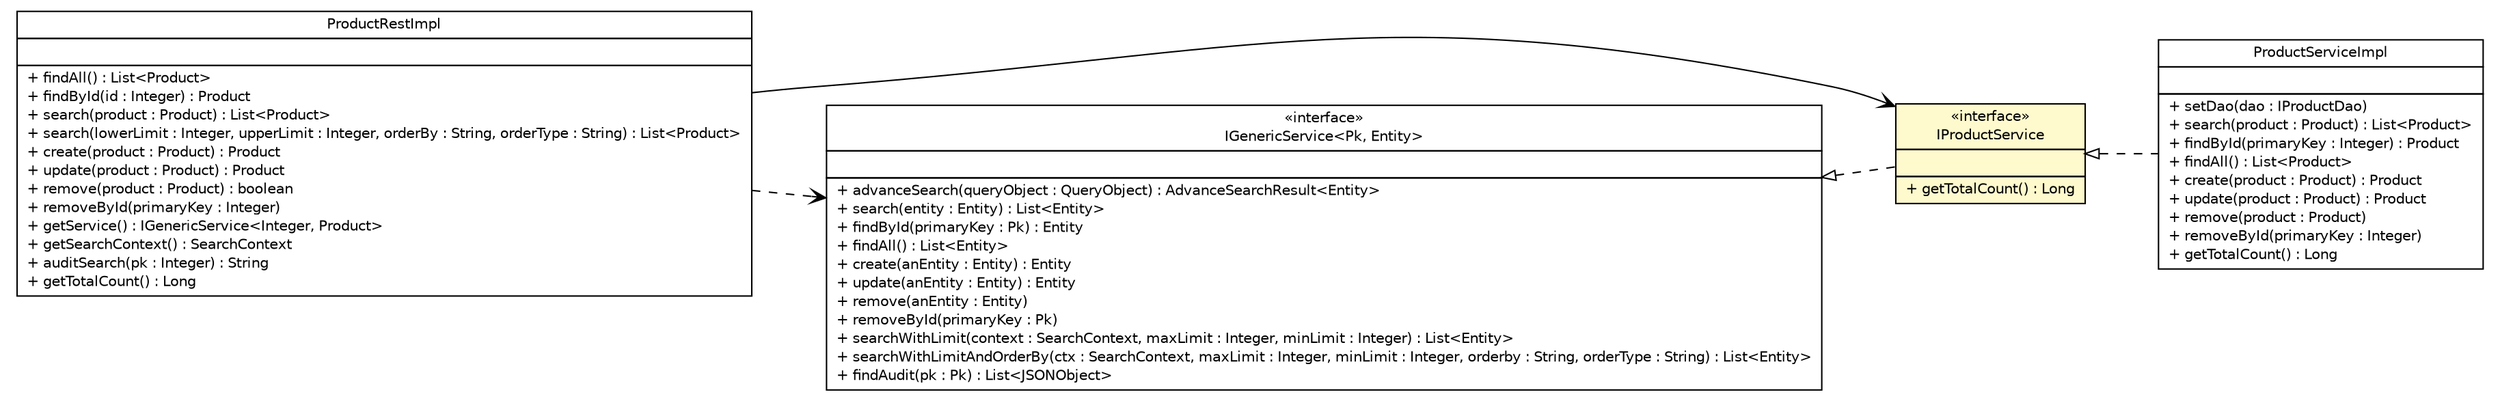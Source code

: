 #!/usr/local/bin/dot
#
# Class diagram 
# Generated by UMLGraph version 5.1 (http://www.umlgraph.org/)
#

digraph G {
	edge [fontname="Helvetica",fontsize=10,labelfontname="Helvetica",labelfontsize=10];
	node [fontname="Helvetica",fontsize=10,shape=plaintext];
	nodesep=0.25;
	ranksep=0.5;
	rankdir=LR;
	// com.inn.headstartdemo.service.IProductService
	c23454 [label=<<table title="com.inn.headstartdemo.service.IProductService" border="0" cellborder="1" cellspacing="0" cellpadding="2" port="p" bgcolor="lemonChiffon" href="./IProductService.html">
		<tr><td><table border="0" cellspacing="0" cellpadding="1">
<tr><td align="center" balign="center"> &#171;interface&#187; </td></tr>
<tr><td align="center" balign="center"> IProductService </td></tr>
		</table></td></tr>
		<tr><td><table border="0" cellspacing="0" cellpadding="1">
<tr><td align="left" balign="left">  </td></tr>
		</table></td></tr>
		<tr><td><table border="0" cellspacing="0" cellpadding="1">
<tr><td align="left" balign="left"> + getTotalCount() : Long </td></tr>
		</table></td></tr>
		</table>>, fontname="Helvetica", fontcolor="black", fontsize=10.0];
	// com.inn.headstartdemo.service.generic.IGenericService<Pk, Entity>
	c23476 [label=<<table title="com.inn.headstartdemo.service.generic.IGenericService" border="0" cellborder="1" cellspacing="0" cellpadding="2" port="p" href="./generic/IGenericService.html">
		<tr><td><table border="0" cellspacing="0" cellpadding="1">
<tr><td align="center" balign="center"> &#171;interface&#187; </td></tr>
<tr><td align="center" balign="center"> IGenericService&lt;Pk, Entity&gt; </td></tr>
		</table></td></tr>
		<tr><td><table border="0" cellspacing="0" cellpadding="1">
<tr><td align="left" balign="left">  </td></tr>
		</table></td></tr>
		<tr><td><table border="0" cellspacing="0" cellpadding="1">
<tr><td align="left" balign="left"> + advanceSearch(queryObject : QueryObject) : AdvanceSearchResult&lt;Entity&gt; </td></tr>
<tr><td align="left" balign="left"> + search(entity : Entity) : List&lt;Entity&gt; </td></tr>
<tr><td align="left" balign="left"> + findById(primaryKey : Pk) : Entity </td></tr>
<tr><td align="left" balign="left"> + findAll() : List&lt;Entity&gt; </td></tr>
<tr><td align="left" balign="left"> + create(anEntity : Entity) : Entity </td></tr>
<tr><td align="left" balign="left"> + update(anEntity : Entity) : Entity </td></tr>
<tr><td align="left" balign="left"> + remove(anEntity : Entity) </td></tr>
<tr><td align="left" balign="left"> + removeById(primaryKey : Pk) </td></tr>
<tr><td align="left" balign="left"> + searchWithLimit(context : SearchContext, maxLimit : Integer, minLimit : Integer) : List&lt;Entity&gt; </td></tr>
<tr><td align="left" balign="left"> + searchWithLimitAndOrderBy(ctx : SearchContext, maxLimit : Integer, minLimit : Integer, orderby : String, orderType : String) : List&lt;Entity&gt; </td></tr>
<tr><td align="left" balign="left"> + findAudit(pk : Pk) : List&lt;JSONObject&gt; </td></tr>
		</table></td></tr>
		</table>>, fontname="Helvetica", fontcolor="black", fontsize=10.0];
	// com.inn.headstartdemo.service.impl.ProductServiceImpl
	c23478 [label=<<table title="com.inn.headstartdemo.service.impl.ProductServiceImpl" border="0" cellborder="1" cellspacing="0" cellpadding="2" port="p" href="./impl/ProductServiceImpl.html">
		<tr><td><table border="0" cellspacing="0" cellpadding="1">
<tr><td align="center" balign="center"> ProductServiceImpl </td></tr>
		</table></td></tr>
		<tr><td><table border="0" cellspacing="0" cellpadding="1">
<tr><td align="left" balign="left">  </td></tr>
		</table></td></tr>
		<tr><td><table border="0" cellspacing="0" cellpadding="1">
<tr><td align="left" balign="left"> + setDao(dao : IProductDao) </td></tr>
<tr><td align="left" balign="left"> + search(product : Product) : List&lt;Product&gt; </td></tr>
<tr><td align="left" balign="left"> + findById(primaryKey : Integer) : Product </td></tr>
<tr><td align="left" balign="left"> + findAll() : List&lt;Product&gt; </td></tr>
<tr><td align="left" balign="left"> + create(product : Product) : Product </td></tr>
<tr><td align="left" balign="left"> + update(product : Product) : Product </td></tr>
<tr><td align="left" balign="left"> + remove(product : Product) </td></tr>
<tr><td align="left" balign="left"> + removeById(primaryKey : Integer) </td></tr>
<tr><td align="left" balign="left"> + getTotalCount() : Long </td></tr>
		</table></td></tr>
		</table>>, fontname="Helvetica", fontcolor="black", fontsize=10.0];
	// com.inn.headstartdemo.rest.impl.ProductRestImpl
	c23538 [label=<<table title="com.inn.headstartdemo.rest.impl.ProductRestImpl" border="0" cellborder="1" cellspacing="0" cellpadding="2" port="p" href="../rest/impl/ProductRestImpl.html">
		<tr><td><table border="0" cellspacing="0" cellpadding="1">
<tr><td align="center" balign="center"> ProductRestImpl </td></tr>
		</table></td></tr>
		<tr><td><table border="0" cellspacing="0" cellpadding="1">
<tr><td align="left" balign="left">  </td></tr>
		</table></td></tr>
		<tr><td><table border="0" cellspacing="0" cellpadding="1">
<tr><td align="left" balign="left"> + findAll() : List&lt;Product&gt; </td></tr>
<tr><td align="left" balign="left"> + findById(id : Integer) : Product </td></tr>
<tr><td align="left" balign="left"> + search(product : Product) : List&lt;Product&gt; </td></tr>
<tr><td align="left" balign="left"> + search(lowerLimit : Integer, upperLimit : Integer, orderBy : String, orderType : String) : List&lt;Product&gt; </td></tr>
<tr><td align="left" balign="left"> + create(product : Product) : Product </td></tr>
<tr><td align="left" balign="left"> + update(product : Product) : Product </td></tr>
<tr><td align="left" balign="left"> + remove(product : Product) : boolean </td></tr>
<tr><td align="left" balign="left"> + removeById(primaryKey : Integer) </td></tr>
<tr><td align="left" balign="left"> + getService() : IGenericService&lt;Integer, Product&gt; </td></tr>
<tr><td align="left" balign="left"> + getSearchContext() : SearchContext </td></tr>
<tr><td align="left" balign="left"> + auditSearch(pk : Integer) : String </td></tr>
<tr><td align="left" balign="left"> + getTotalCount() : Long </td></tr>
		</table></td></tr>
		</table>>, fontname="Helvetica", fontcolor="black", fontsize=10.0];
	//com.inn.headstartdemo.service.IProductService implements com.inn.headstartdemo.service.generic.IGenericService<Pk, Entity>
	c23476:p -> c23454:p [dir=back,arrowtail=empty,style=dashed];
	//com.inn.headstartdemo.service.impl.ProductServiceImpl implements com.inn.headstartdemo.service.IProductService
	c23454:p -> c23478:p [dir=back,arrowtail=empty,style=dashed];
	// com.inn.headstartdemo.rest.impl.ProductRestImpl NAVASSOC com.inn.headstartdemo.service.IProductService
	c23538:p -> c23454:p [taillabel="", label="", headlabel="", fontname="Helvetica", fontcolor="black", fontsize=10.0, color="black", arrowhead=open];
	// com.inn.headstartdemo.rest.impl.ProductRestImpl DEPEND com.inn.headstartdemo.service.generic.IGenericService<Pk, Entity>
	c23538:p -> c23476:p [taillabel="", label="", headlabel="", fontname="Helvetica", fontcolor="black", fontsize=10.0, color="black", arrowhead=open, style=dashed];
}

